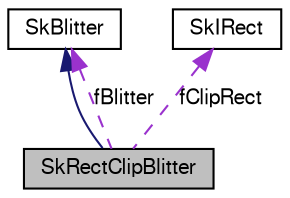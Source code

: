 digraph G
{
  edge [fontname="FreeSans",fontsize="10",labelfontname="FreeSans",labelfontsize="10"];
  node [fontname="FreeSans",fontsize="10",shape=record];
  Node1 [label="SkRectClipBlitter",height=0.2,width=0.4,color="black", fillcolor="grey75", style="filled" fontcolor="black"];
  Node2 -> Node1 [dir=back,color="midnightblue",fontsize="10",style="solid",fontname="FreeSans"];
  Node2 [label="SkBlitter",height=0.2,width=0.4,color="black", fillcolor="white", style="filled",URL="$class_sk_blitter.html"];
  Node3 -> Node1 [dir=back,color="darkorchid3",fontsize="10",style="dashed",label="fClipRect",fontname="FreeSans"];
  Node3 [label="SkIRect",height=0.2,width=0.4,color="black", fillcolor="white", style="filled",URL="$struct_sk_i_rect.html"];
  Node2 -> Node1 [dir=back,color="darkorchid3",fontsize="10",style="dashed",label="fBlitter",fontname="FreeSans"];
}
